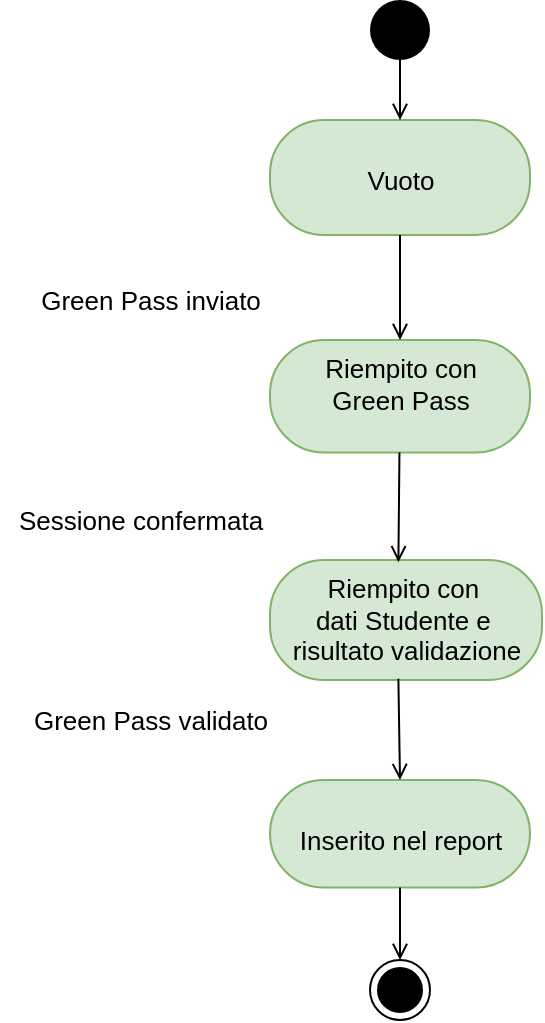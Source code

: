 <mxfile version="15.8.9" type="device"><diagram id="hHxTG5nzoANLBTIWWKEe" name="Pagina-1"><mxGraphModel dx="593" dy="334" grid="1" gridSize="10" guides="1" tooltips="1" connect="1" arrows="1" fold="1" page="1" pageScale="1" pageWidth="827" pageHeight="1169" math="0" shadow="0"><root><mxCell id="0"/><mxCell id="1" parent="0"/><mxCell id="dtIUU1zaDK0Nf7_po8_d-1" value="" style="ellipse;fillColor=#000000;strokeColor=none;rotation=90;direction=south;" parent="1" vertex="1"><mxGeometry x="414" y="30" width="30" height="30" as="geometry"/></mxCell><mxCell id="dtIUU1zaDK0Nf7_po8_d-2" value="&lt;font style=&quot;font-size: 13px&quot;&gt;&lt;br&gt;Vuoto&lt;/font&gt;" style="html=1;align=center;verticalAlign=top;rounded=1;absoluteArcSize=1;arcSize=54;dashed=0;fillColor=#d5e8d4;strokeColor=#82b366;" parent="1" vertex="1"><mxGeometry x="364" y="90" width="130" height="57.5" as="geometry"/></mxCell><mxCell id="dtIUU1zaDK0Nf7_po8_d-5" value="" style="ellipse;html=1;shape=endState;fillColor=#000000;strokeColor=#000000;" parent="1" vertex="1"><mxGeometry x="414" y="510" width="30" height="30" as="geometry"/></mxCell><mxCell id="dtIUU1zaDK0Nf7_po8_d-13" value="&lt;font style=&quot;font-size: 13px&quot;&gt;Green Pass inviato&lt;/font&gt;" style="text;html=1;align=center;verticalAlign=middle;resizable=0;points=[];autosize=1;strokeColor=none;fillColor=none;" parent="1" vertex="1"><mxGeometry x="239" y="170" width="130" height="20" as="geometry"/></mxCell><mxCell id="dtIUU1zaDK0Nf7_po8_d-14" value="&lt;font style=&quot;font-size: 13px&quot;&gt;Green Pass validato&lt;/font&gt;" style="text;html=1;align=center;verticalAlign=middle;resizable=0;points=[];autosize=1;strokeColor=none;fillColor=none;" parent="1" vertex="1"><mxGeometry x="239" y="380" width="130" height="20" as="geometry"/></mxCell><mxCell id="dtIUU1zaDK0Nf7_po8_d-15" value="&lt;font style=&quot;font-size: 13px&quot;&gt;Riempito con&amp;nbsp;&lt;br&gt;dati Studente e&amp;nbsp;&lt;br&gt;risultato validazione&lt;/font&gt;" style="html=1;align=center;verticalAlign=top;rounded=1;absoluteArcSize=1;arcSize=54;dashed=0;fillColor=#d5e8d4;strokeColor=#82b366;" parent="1" vertex="1"><mxGeometry x="364" y="310" width="136" height="60" as="geometry"/></mxCell><mxCell id="dtIUU1zaDK0Nf7_po8_d-16" value="&lt;font style=&quot;font-size: 13px&quot;&gt;Riempito con&lt;br&gt;Green Pass&lt;/font&gt;" style="html=1;align=center;verticalAlign=top;rounded=1;absoluteArcSize=1;arcSize=54;dashed=0;fillColor=#d5e8d4;strokeColor=#82b366;" parent="1" vertex="1"><mxGeometry x="364" y="200" width="130" height="56.25" as="geometry"/></mxCell><mxCell id="dtIUU1zaDK0Nf7_po8_d-18" value="&lt;font style=&quot;font-size: 13px&quot;&gt;&lt;br&gt;Inserito nel report&lt;/font&gt;" style="html=1;align=center;verticalAlign=top;rounded=1;absoluteArcSize=1;arcSize=54;dashed=0;fillColor=#d5e8d4;strokeColor=#82b366;" parent="1" vertex="1"><mxGeometry x="364" y="420" width="130" height="53.75" as="geometry"/></mxCell><mxCell id="dtIUU1zaDK0Nf7_po8_d-21" value="&lt;font style=&quot;font-size: 13px&quot;&gt;Sessione confermata&lt;/font&gt;" style="text;html=1;align=center;verticalAlign=middle;resizable=0;points=[];autosize=1;strokeColor=none;fillColor=none;" parent="1" vertex="1"><mxGeometry x="229" y="280" width="140" height="20" as="geometry"/></mxCell><mxCell id="dtIUU1zaDK0Nf7_po8_d-22" value="" style="html=1;verticalAlign=bottom;labelBackgroundColor=none;endArrow=open;endFill=0;rounded=0;edgeStyle=orthogonalEdgeStyle;exitX=0.5;exitY=0;exitDx=0;exitDy=0;" parent="1" source="dtIUU1zaDK0Nf7_po8_d-1" edge="1"><mxGeometry width="160" relative="1" as="geometry"><mxPoint x="390" y="150" as="sourcePoint"/><mxPoint x="429" y="90" as="targetPoint"/></mxGeometry></mxCell><mxCell id="dtIUU1zaDK0Nf7_po8_d-23" value="" style="html=1;verticalAlign=bottom;labelBackgroundColor=none;endArrow=open;endFill=0;rounded=0;edgeStyle=orthogonalEdgeStyle;exitX=0.5;exitY=1;exitDx=0;exitDy=0;entryX=0.5;entryY=0;entryDx=0;entryDy=0;" parent="1" source="dtIUU1zaDK0Nf7_po8_d-2" target="dtIUU1zaDK0Nf7_po8_d-16" edge="1"><mxGeometry width="160" relative="1" as="geometry"><mxPoint x="428.5" y="160" as="sourcePoint"/><mxPoint x="428.5" y="190" as="targetPoint"/></mxGeometry></mxCell><mxCell id="dtIUU1zaDK0Nf7_po8_d-24" value="" style="html=1;verticalAlign=bottom;labelBackgroundColor=none;endArrow=open;endFill=0;rounded=0;entryX=0.472;entryY=0.018;entryDx=0;entryDy=0;entryPerimeter=0;" parent="1" source="dtIUU1zaDK0Nf7_po8_d-16" target="dtIUU1zaDK0Nf7_po8_d-15" edge="1"><mxGeometry width="160" relative="1" as="geometry"><mxPoint x="428.5" y="257.5" as="sourcePoint"/><mxPoint x="428.5" y="310" as="targetPoint"/></mxGeometry></mxCell><mxCell id="dtIUU1zaDK0Nf7_po8_d-25" value="" style="html=1;verticalAlign=bottom;labelBackgroundColor=none;endArrow=open;endFill=0;rounded=0;exitX=0.472;exitY=0.989;exitDx=0;exitDy=0;entryX=0.5;entryY=0;entryDx=0;entryDy=0;exitPerimeter=0;" parent="1" target="dtIUU1zaDK0Nf7_po8_d-18" edge="1" source="dtIUU1zaDK0Nf7_po8_d-15"><mxGeometry width="160" relative="1" as="geometry"><mxPoint x="429" y="380" as="sourcePoint"/><mxPoint x="429" y="420" as="targetPoint"/></mxGeometry></mxCell><mxCell id="dtIUU1zaDK0Nf7_po8_d-26" value="" style="html=1;verticalAlign=bottom;labelBackgroundColor=none;endArrow=open;endFill=0;rounded=0;edgeStyle=orthogonalEdgeStyle;" parent="1" source="dtIUU1zaDK0Nf7_po8_d-18" target="dtIUU1zaDK0Nf7_po8_d-5" edge="1"><mxGeometry width="160" relative="1" as="geometry"><mxPoint x="428.5" y="473.75" as="sourcePoint"/><mxPoint x="428.5" y="526.25" as="targetPoint"/></mxGeometry></mxCell></root></mxGraphModel></diagram></mxfile>